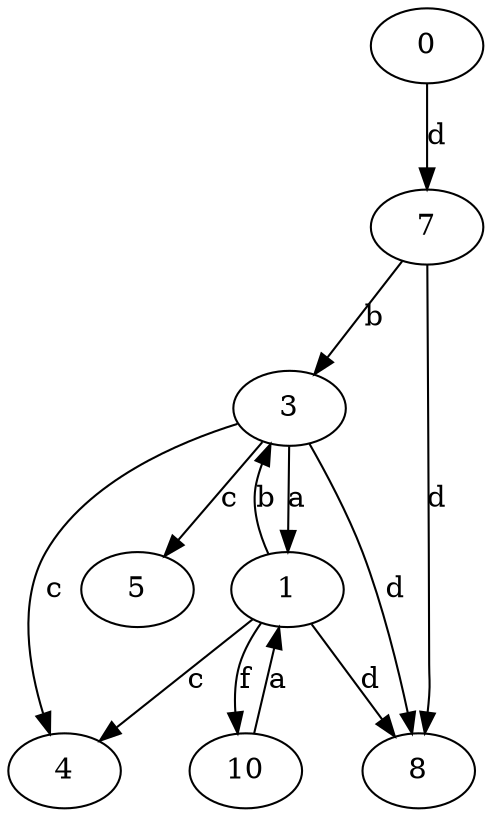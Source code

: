 strict digraph  {
0;
1;
3;
4;
5;
7;
8;
10;
0 -> 7  [label=d];
1 -> 3  [label=b];
1 -> 4  [label=c];
1 -> 8  [label=d];
1 -> 10  [label=f];
3 -> 1  [label=a];
3 -> 4  [label=c];
3 -> 5  [label=c];
3 -> 8  [label=d];
7 -> 3  [label=b];
7 -> 8  [label=d];
10 -> 1  [label=a];
}
